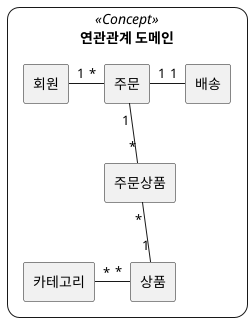 @startuml
skinparam rectangle {
    roundCorner<<Concept>> 25
}

rectangle " 연관관계 도메인 " <<Concept>> {

    rectangle "회원"
    rectangle "주문"
    rectangle "주문상품"
    rectangle "상품"
    rectangle "카테고리"
    rectangle "배송"

    회원 "1" - "*" 주문
    주문 "1" -- "*" 주문상품
    주문 "1" - "1" 배송
    주문상품 "*" -- "1" 상품
    카테고리 "*" - "*" 상품

}

@enduml